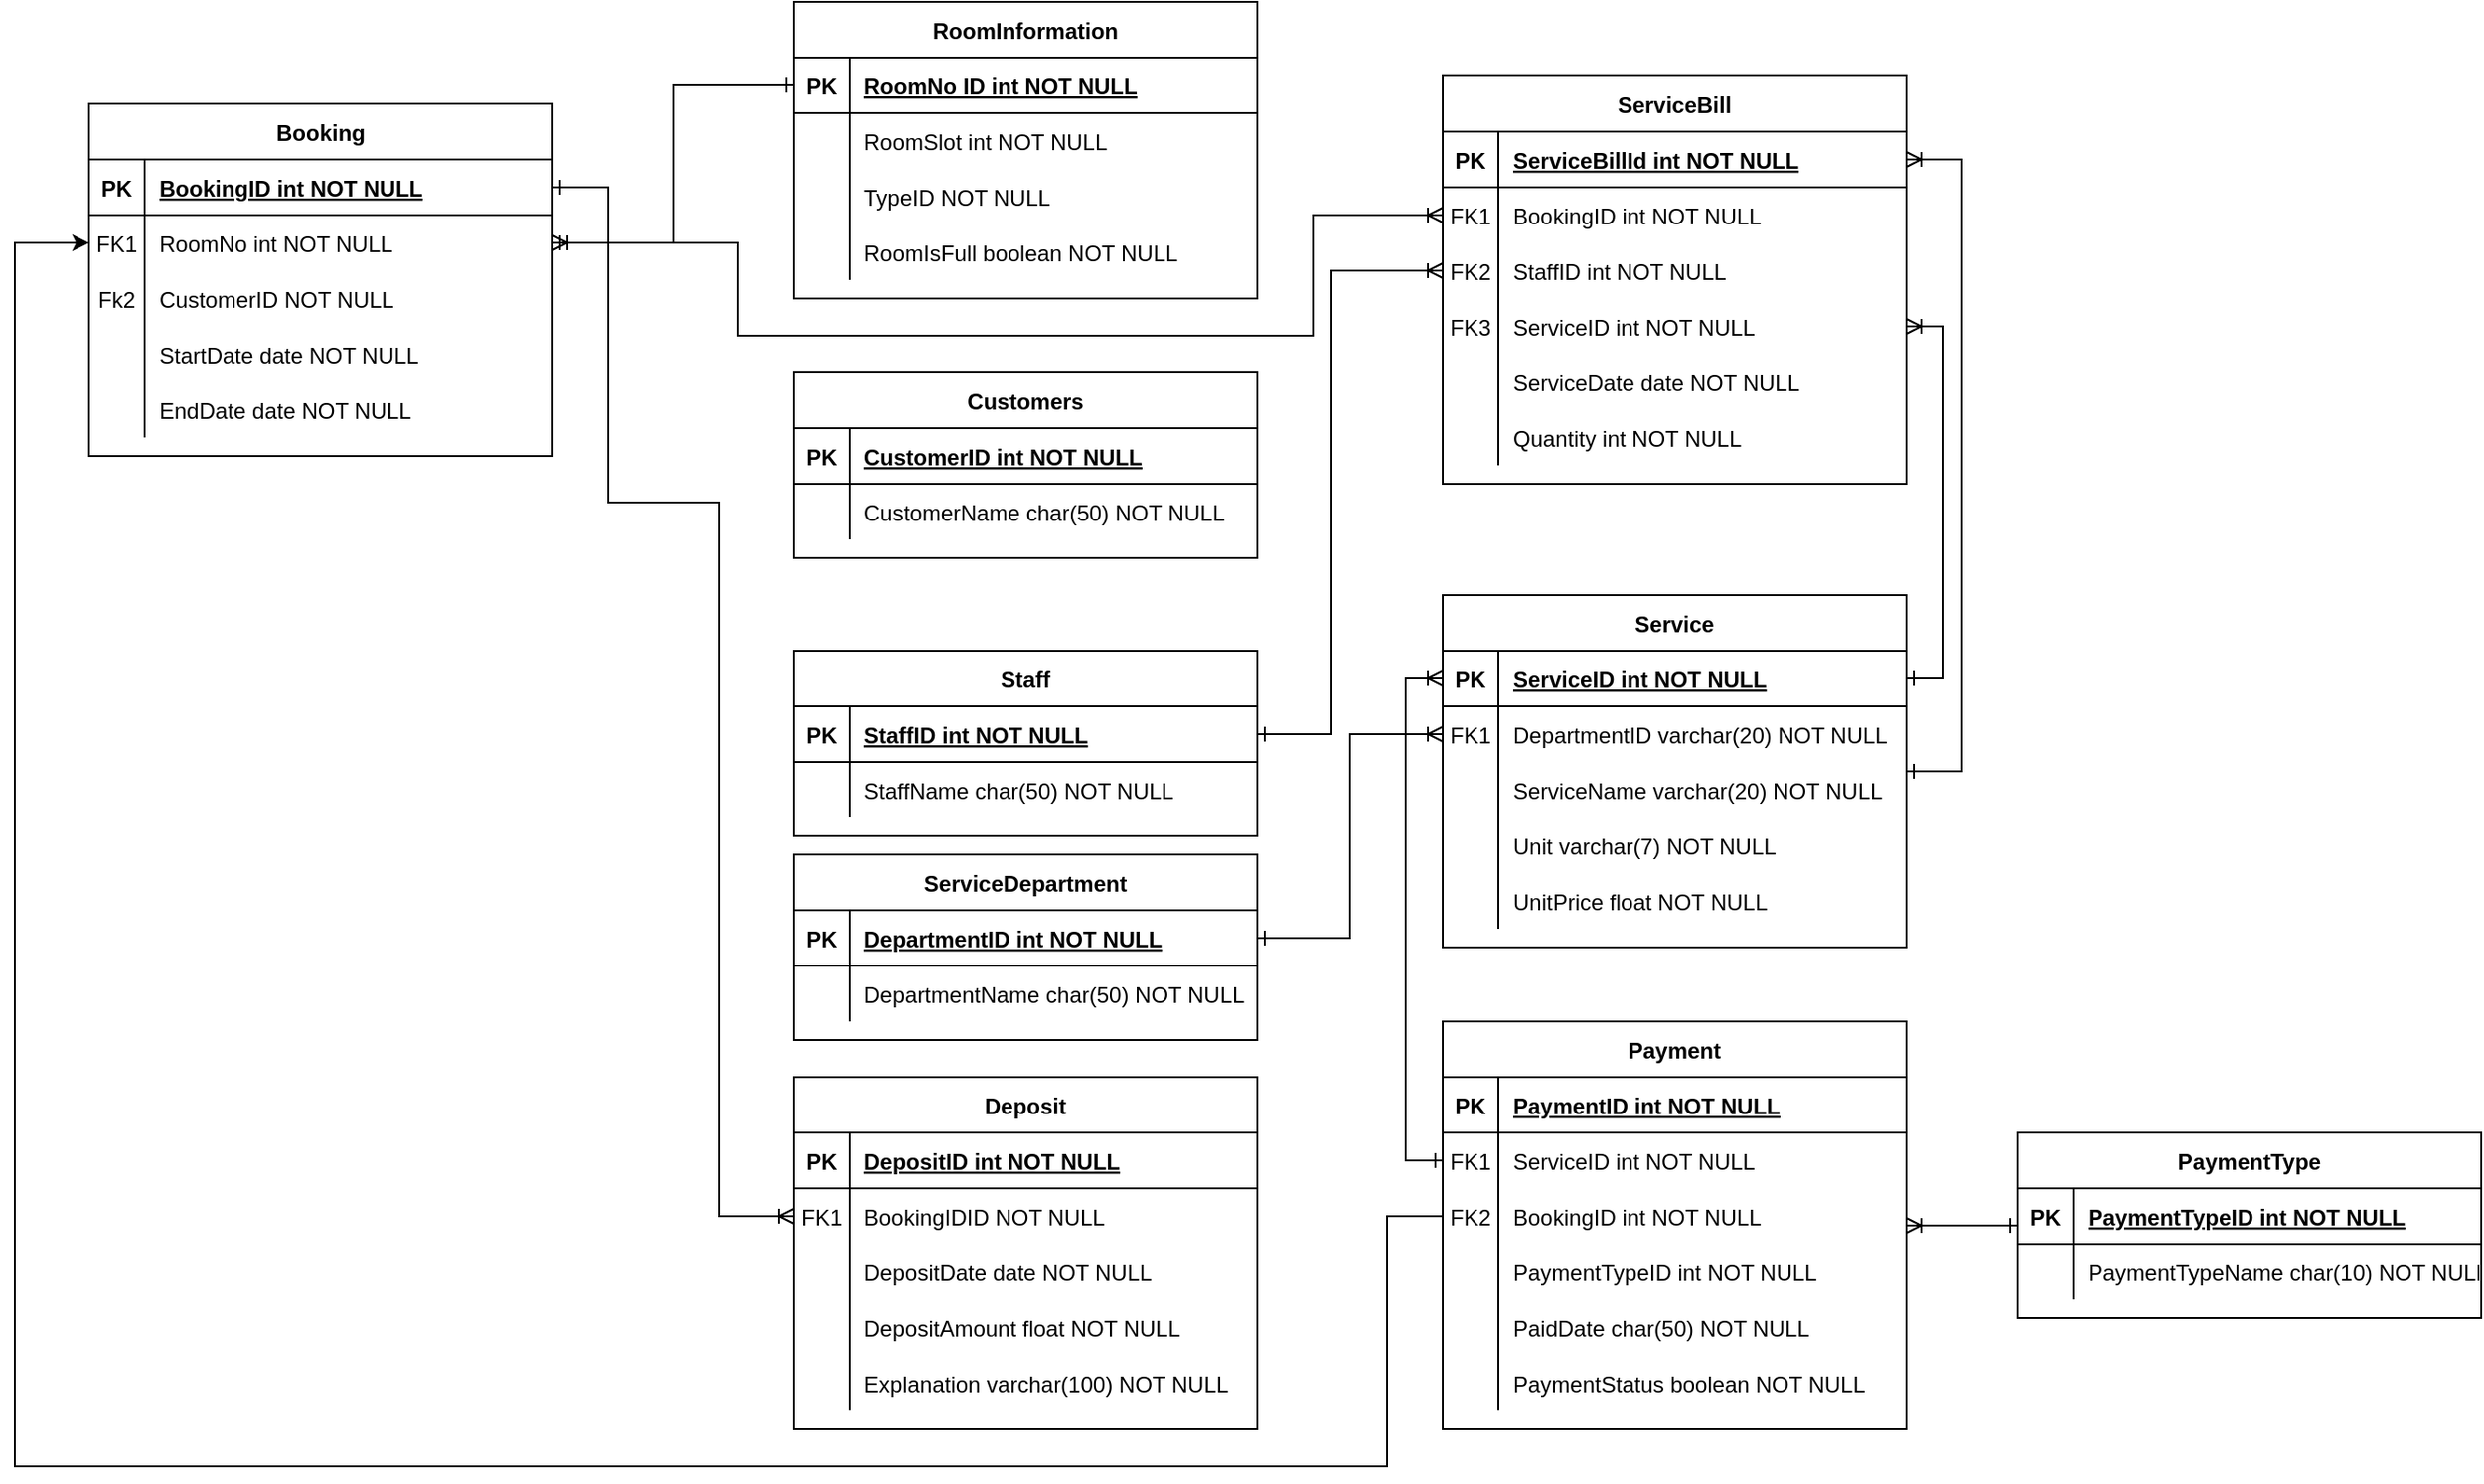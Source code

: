 <mxfile version="14.7.7" type="github">
  <diagram id="R2lEEEUBdFMjLlhIrx00" name="Page-1">
    <mxGraphModel dx="2012" dy="485" grid="1" gridSize="10" guides="1" tooltips="1" connect="1" arrows="1" fold="1" page="1" pageScale="1" pageWidth="850" pageHeight="1100" math="0" shadow="0" extFonts="Permanent Marker^https://fonts.googleapis.com/css?family=Permanent+Marker">
      <root>
        <mxCell id="0" />
        <mxCell id="1" parent="0" />
        <mxCell id="C-vyLk0tnHw3VtMMgP7b-1" value="" style="endArrow=ERoneToMany;startArrow=ERone;endFill=0;startFill=0;edgeStyle=orthogonalEdgeStyle;rounded=0;" parent="1" source="pdozgxHdHOySigWVWjLX-73" target="C-vyLk0tnHw3VtMMgP7b-6" edge="1">
          <mxGeometry width="100" height="100" relative="1" as="geometry">
            <mxPoint x="320" y="940" as="sourcePoint" />
            <mxPoint x="420" y="840" as="targetPoint" />
            <Array as="points">
              <mxPoint x="70" y="270" />
              <mxPoint x="70" y="320" />
              <mxPoint x="380" y="320" />
              <mxPoint x="380" y="255" />
            </Array>
          </mxGeometry>
        </mxCell>
        <mxCell id="C-vyLk0tnHw3VtMMgP7b-12" value="" style="edgeStyle=entityRelationEdgeStyle;endArrow=ERone;startArrow=ERoneToMany;endFill=0;startFill=0;rounded=0;" parent="1" source="C-vyLk0tnHw3VtMMgP7b-3" target="C-vyLk0tnHw3VtMMgP7b-13" edge="1">
          <mxGeometry width="100" height="100" relative="1" as="geometry">
            <mxPoint x="380" y="400" as="sourcePoint" />
            <mxPoint x="740" y="695" as="targetPoint" />
          </mxGeometry>
        </mxCell>
        <mxCell id="C-vyLk0tnHw3VtMMgP7b-2" value="ServiceBill" style="shape=table;startSize=30;container=1;collapsible=1;childLayout=tableLayout;fixedRows=1;rowLines=0;fontStyle=1;align=center;resizeLast=1;" parent="1" vertex="1">
          <mxGeometry x="450" y="180" width="250" height="220" as="geometry" />
        </mxCell>
        <mxCell id="C-vyLk0tnHw3VtMMgP7b-3" value="" style="shape=partialRectangle;collapsible=0;dropTarget=0;pointerEvents=0;fillColor=none;points=[[0,0.5],[1,0.5]];portConstraint=eastwest;top=0;left=0;right=0;bottom=1;" parent="C-vyLk0tnHw3VtMMgP7b-2" vertex="1">
          <mxGeometry y="30" width="250" height="30" as="geometry" />
        </mxCell>
        <mxCell id="C-vyLk0tnHw3VtMMgP7b-4" value="PK" style="shape=partialRectangle;overflow=hidden;connectable=0;fillColor=none;top=0;left=0;bottom=0;right=0;fontStyle=1;" parent="C-vyLk0tnHw3VtMMgP7b-3" vertex="1">
          <mxGeometry width="30" height="30" as="geometry" />
        </mxCell>
        <mxCell id="C-vyLk0tnHw3VtMMgP7b-5" value="ServiceBillId int NOT NULL " style="shape=partialRectangle;overflow=hidden;connectable=0;fillColor=none;top=0;left=0;bottom=0;right=0;align=left;spacingLeft=6;fontStyle=5;" parent="C-vyLk0tnHw3VtMMgP7b-3" vertex="1">
          <mxGeometry x="30" width="220" height="30" as="geometry" />
        </mxCell>
        <mxCell id="C-vyLk0tnHw3VtMMgP7b-6" value="" style="shape=partialRectangle;collapsible=0;dropTarget=0;pointerEvents=0;fillColor=none;points=[[0,0.5],[1,0.5]];portConstraint=eastwest;top=0;left=0;right=0;bottom=0;" parent="C-vyLk0tnHw3VtMMgP7b-2" vertex="1">
          <mxGeometry y="60" width="250" height="30" as="geometry" />
        </mxCell>
        <mxCell id="C-vyLk0tnHw3VtMMgP7b-7" value="FK1" style="shape=partialRectangle;overflow=hidden;connectable=0;fillColor=none;top=0;left=0;bottom=0;right=0;" parent="C-vyLk0tnHw3VtMMgP7b-6" vertex="1">
          <mxGeometry width="30" height="30" as="geometry" />
        </mxCell>
        <mxCell id="C-vyLk0tnHw3VtMMgP7b-8" value="BookingID int NOT NULL" style="shape=partialRectangle;overflow=hidden;connectable=0;fillColor=none;top=0;left=0;bottom=0;right=0;align=left;spacingLeft=6;" parent="C-vyLk0tnHw3VtMMgP7b-6" vertex="1">
          <mxGeometry x="30" width="220" height="30" as="geometry" />
        </mxCell>
        <mxCell id="3VsKUPw2C42cCpVu3yYq-6" value="" style="shape=partialRectangle;collapsible=0;dropTarget=0;pointerEvents=0;fillColor=none;points=[[0,0.5],[1,0.5]];portConstraint=eastwest;top=0;left=0;right=0;bottom=0;" parent="C-vyLk0tnHw3VtMMgP7b-2" vertex="1">
          <mxGeometry y="90" width="250" height="30" as="geometry" />
        </mxCell>
        <mxCell id="3VsKUPw2C42cCpVu3yYq-7" value="FK2" style="shape=partialRectangle;overflow=hidden;connectable=0;fillColor=none;top=0;left=0;bottom=0;right=0;" parent="3VsKUPw2C42cCpVu3yYq-6" vertex="1">
          <mxGeometry width="30" height="30" as="geometry" />
        </mxCell>
        <mxCell id="3VsKUPw2C42cCpVu3yYq-8" value="StaffID int NOT NULL" style="shape=partialRectangle;overflow=hidden;connectable=0;fillColor=none;top=0;left=0;bottom=0;right=0;align=left;spacingLeft=6;" parent="3VsKUPw2C42cCpVu3yYq-6" vertex="1">
          <mxGeometry x="30" width="220" height="30" as="geometry" />
        </mxCell>
        <mxCell id="3VsKUPw2C42cCpVu3yYq-26" value="" style="shape=partialRectangle;collapsible=0;dropTarget=0;pointerEvents=0;fillColor=none;points=[[0,0.5],[1,0.5]];portConstraint=eastwest;top=0;left=0;right=0;bottom=0;" parent="C-vyLk0tnHw3VtMMgP7b-2" vertex="1">
          <mxGeometry y="120" width="250" height="30" as="geometry" />
        </mxCell>
        <mxCell id="3VsKUPw2C42cCpVu3yYq-27" value="FK3" style="shape=partialRectangle;overflow=hidden;connectable=0;fillColor=none;top=0;left=0;bottom=0;right=0;" parent="3VsKUPw2C42cCpVu3yYq-26" vertex="1">
          <mxGeometry width="30" height="30" as="geometry" />
        </mxCell>
        <mxCell id="3VsKUPw2C42cCpVu3yYq-28" value="ServiceID int NOT NULL" style="shape=partialRectangle;overflow=hidden;connectable=0;fillColor=none;top=0;left=0;bottom=0;right=0;align=left;spacingLeft=6;" parent="3VsKUPw2C42cCpVu3yYq-26" vertex="1">
          <mxGeometry x="30" width="220" height="30" as="geometry" />
        </mxCell>
        <mxCell id="C-vyLk0tnHw3VtMMgP7b-9" value="" style="shape=partialRectangle;collapsible=0;dropTarget=0;pointerEvents=0;fillColor=none;points=[[0,0.5],[1,0.5]];portConstraint=eastwest;top=0;left=0;right=0;bottom=0;" parent="C-vyLk0tnHw3VtMMgP7b-2" vertex="1">
          <mxGeometry y="150" width="250" height="30" as="geometry" />
        </mxCell>
        <mxCell id="C-vyLk0tnHw3VtMMgP7b-10" value="" style="shape=partialRectangle;overflow=hidden;connectable=0;fillColor=none;top=0;left=0;bottom=0;right=0;" parent="C-vyLk0tnHw3VtMMgP7b-9" vertex="1">
          <mxGeometry width="30" height="30" as="geometry" />
        </mxCell>
        <mxCell id="C-vyLk0tnHw3VtMMgP7b-11" value="ServiceDate date NOT NULL" style="shape=partialRectangle;overflow=hidden;connectable=0;fillColor=none;top=0;left=0;bottom=0;right=0;align=left;spacingLeft=6;" parent="C-vyLk0tnHw3VtMMgP7b-9" vertex="1">
          <mxGeometry x="30" width="220" height="30" as="geometry" />
        </mxCell>
        <mxCell id="fxvT222xAMGo9lwEEvbv-1" value="" style="shape=partialRectangle;collapsible=0;dropTarget=0;pointerEvents=0;fillColor=none;points=[[0,0.5],[1,0.5]];portConstraint=eastwest;top=0;left=0;right=0;bottom=0;" parent="C-vyLk0tnHw3VtMMgP7b-2" vertex="1">
          <mxGeometry y="180" width="250" height="30" as="geometry" />
        </mxCell>
        <mxCell id="fxvT222xAMGo9lwEEvbv-2" value="" style="shape=partialRectangle;overflow=hidden;connectable=0;fillColor=none;top=0;left=0;bottom=0;right=0;" parent="fxvT222xAMGo9lwEEvbv-1" vertex="1">
          <mxGeometry width="30" height="30" as="geometry" />
        </mxCell>
        <mxCell id="fxvT222xAMGo9lwEEvbv-3" value="Quantity int NOT NULL" style="shape=partialRectangle;overflow=hidden;connectable=0;fillColor=none;top=0;left=0;bottom=0;right=0;align=left;spacingLeft=6;" parent="fxvT222xAMGo9lwEEvbv-1" vertex="1">
          <mxGeometry x="30" width="220" height="30" as="geometry" />
        </mxCell>
        <mxCell id="C-vyLk0tnHw3VtMMgP7b-13" value="Service" style="shape=table;startSize=30;container=1;collapsible=1;childLayout=tableLayout;fixedRows=1;rowLines=0;fontStyle=1;align=center;resizeLast=1;" parent="1" vertex="1">
          <mxGeometry x="450" y="460" width="250" height="190" as="geometry" />
        </mxCell>
        <mxCell id="C-vyLk0tnHw3VtMMgP7b-14" value="" style="shape=partialRectangle;collapsible=0;dropTarget=0;pointerEvents=0;fillColor=none;points=[[0,0.5],[1,0.5]];portConstraint=eastwest;top=0;left=0;right=0;bottom=1;" parent="C-vyLk0tnHw3VtMMgP7b-13" vertex="1">
          <mxGeometry y="30" width="250" height="30" as="geometry" />
        </mxCell>
        <mxCell id="C-vyLk0tnHw3VtMMgP7b-15" value="PK" style="shape=partialRectangle;overflow=hidden;connectable=0;fillColor=none;top=0;left=0;bottom=0;right=0;fontStyle=1;" parent="C-vyLk0tnHw3VtMMgP7b-14" vertex="1">
          <mxGeometry width="30" height="30" as="geometry" />
        </mxCell>
        <mxCell id="C-vyLk0tnHw3VtMMgP7b-16" value="ServiceID int NOT NULL " style="shape=partialRectangle;overflow=hidden;connectable=0;fillColor=none;top=0;left=0;bottom=0;right=0;align=left;spacingLeft=6;fontStyle=5;" parent="C-vyLk0tnHw3VtMMgP7b-14" vertex="1">
          <mxGeometry x="30" width="220" height="30" as="geometry" />
        </mxCell>
        <mxCell id="3VsKUPw2C42cCpVu3yYq-75" value="" style="shape=partialRectangle;collapsible=0;dropTarget=0;pointerEvents=0;fillColor=none;points=[[0,0.5],[1,0.5]];portConstraint=eastwest;top=0;left=0;right=0;bottom=0;" parent="C-vyLk0tnHw3VtMMgP7b-13" vertex="1">
          <mxGeometry y="60" width="250" height="30" as="geometry" />
        </mxCell>
        <mxCell id="3VsKUPw2C42cCpVu3yYq-76" value="FK1" style="shape=partialRectangle;overflow=hidden;connectable=0;fillColor=none;top=0;left=0;bottom=0;right=0;" parent="3VsKUPw2C42cCpVu3yYq-75" vertex="1">
          <mxGeometry width="30" height="30" as="geometry" />
        </mxCell>
        <mxCell id="3VsKUPw2C42cCpVu3yYq-77" value="DepartmentID varchar(20) NOT NULL" style="shape=partialRectangle;overflow=hidden;connectable=0;fillColor=none;top=0;left=0;bottom=0;right=0;align=left;spacingLeft=6;" parent="3VsKUPw2C42cCpVu3yYq-75" vertex="1">
          <mxGeometry x="30" width="220" height="30" as="geometry" />
        </mxCell>
        <mxCell id="pdozgxHdHOySigWVWjLX-59" value="" style="shape=partialRectangle;collapsible=0;dropTarget=0;pointerEvents=0;fillColor=none;points=[[0,0.5],[1,0.5]];portConstraint=eastwest;top=0;left=0;right=0;bottom=0;" parent="C-vyLk0tnHw3VtMMgP7b-13" vertex="1">
          <mxGeometry y="90" width="250" height="30" as="geometry" />
        </mxCell>
        <mxCell id="pdozgxHdHOySigWVWjLX-60" value="" style="shape=partialRectangle;overflow=hidden;connectable=0;fillColor=none;top=0;left=0;bottom=0;right=0;" parent="pdozgxHdHOySigWVWjLX-59" vertex="1">
          <mxGeometry width="30" height="30" as="geometry" />
        </mxCell>
        <mxCell id="pdozgxHdHOySigWVWjLX-61" value="ServiceName varchar(20) NOT NULL" style="shape=partialRectangle;overflow=hidden;connectable=0;fillColor=none;top=0;left=0;bottom=0;right=0;align=left;spacingLeft=6;" parent="pdozgxHdHOySigWVWjLX-59" vertex="1">
          <mxGeometry x="30" width="220" height="30" as="geometry" />
        </mxCell>
        <mxCell id="3VsKUPw2C42cCpVu3yYq-29" value="" style="shape=partialRectangle;collapsible=0;dropTarget=0;pointerEvents=0;fillColor=none;points=[[0,0.5],[1,0.5]];portConstraint=eastwest;top=0;left=0;right=0;bottom=0;" parent="C-vyLk0tnHw3VtMMgP7b-13" vertex="1">
          <mxGeometry y="120" width="250" height="30" as="geometry" />
        </mxCell>
        <mxCell id="3VsKUPw2C42cCpVu3yYq-30" value="" style="shape=partialRectangle;overflow=hidden;connectable=0;fillColor=none;top=0;left=0;bottom=0;right=0;" parent="3VsKUPw2C42cCpVu3yYq-29" vertex="1">
          <mxGeometry width="30" height="30" as="geometry" />
        </mxCell>
        <mxCell id="3VsKUPw2C42cCpVu3yYq-31" value="Unit varchar(7) NOT NULL" style="shape=partialRectangle;overflow=hidden;connectable=0;fillColor=none;top=0;left=0;bottom=0;right=0;align=left;spacingLeft=6;" parent="3VsKUPw2C42cCpVu3yYq-29" vertex="1">
          <mxGeometry x="30" width="220" height="30" as="geometry" />
        </mxCell>
        <mxCell id="3VsKUPw2C42cCpVu3yYq-32" value="" style="shape=partialRectangle;collapsible=0;dropTarget=0;pointerEvents=0;fillColor=none;points=[[0,0.5],[1,0.5]];portConstraint=eastwest;top=0;left=0;right=0;bottom=0;" parent="C-vyLk0tnHw3VtMMgP7b-13" vertex="1">
          <mxGeometry y="150" width="250" height="30" as="geometry" />
        </mxCell>
        <mxCell id="3VsKUPw2C42cCpVu3yYq-33" value="" style="shape=partialRectangle;overflow=hidden;connectable=0;fillColor=none;top=0;left=0;bottom=0;right=0;" parent="3VsKUPw2C42cCpVu3yYq-32" vertex="1">
          <mxGeometry width="30" height="30" as="geometry" />
        </mxCell>
        <mxCell id="3VsKUPw2C42cCpVu3yYq-34" value="UnitPrice float NOT NULL" style="shape=partialRectangle;overflow=hidden;connectable=0;fillColor=none;top=0;left=0;bottom=0;right=0;align=left;spacingLeft=6;" parent="3VsKUPw2C42cCpVu3yYq-32" vertex="1">
          <mxGeometry x="30" width="220" height="30" as="geometry" />
        </mxCell>
        <mxCell id="C-vyLk0tnHw3VtMMgP7b-23" value="Customers" style="shape=table;startSize=30;container=1;collapsible=1;childLayout=tableLayout;fixedRows=1;rowLines=0;fontStyle=1;align=center;resizeLast=1;" parent="1" vertex="1">
          <mxGeometry x="100" y="340" width="250" height="100" as="geometry" />
        </mxCell>
        <mxCell id="C-vyLk0tnHw3VtMMgP7b-24" value="" style="shape=partialRectangle;collapsible=0;dropTarget=0;pointerEvents=0;fillColor=none;points=[[0,0.5],[1,0.5]];portConstraint=eastwest;top=0;left=0;right=0;bottom=1;" parent="C-vyLk0tnHw3VtMMgP7b-23" vertex="1">
          <mxGeometry y="30" width="250" height="30" as="geometry" />
        </mxCell>
        <mxCell id="C-vyLk0tnHw3VtMMgP7b-25" value="PK" style="shape=partialRectangle;overflow=hidden;connectable=0;fillColor=none;top=0;left=0;bottom=0;right=0;fontStyle=1;" parent="C-vyLk0tnHw3VtMMgP7b-24" vertex="1">
          <mxGeometry width="30" height="30" as="geometry" />
        </mxCell>
        <mxCell id="C-vyLk0tnHw3VtMMgP7b-26" value="CustomerID int NOT NULL " style="shape=partialRectangle;overflow=hidden;connectable=0;fillColor=none;top=0;left=0;bottom=0;right=0;align=left;spacingLeft=6;fontStyle=5;" parent="C-vyLk0tnHw3VtMMgP7b-24" vertex="1">
          <mxGeometry x="30" width="220" height="30" as="geometry" />
        </mxCell>
        <mxCell id="C-vyLk0tnHw3VtMMgP7b-27" value="" style="shape=partialRectangle;collapsible=0;dropTarget=0;pointerEvents=0;fillColor=none;points=[[0,0.5],[1,0.5]];portConstraint=eastwest;top=0;left=0;right=0;bottom=0;" parent="C-vyLk0tnHw3VtMMgP7b-23" vertex="1">
          <mxGeometry y="60" width="250" height="30" as="geometry" />
        </mxCell>
        <mxCell id="C-vyLk0tnHw3VtMMgP7b-28" value="" style="shape=partialRectangle;overflow=hidden;connectable=0;fillColor=none;top=0;left=0;bottom=0;right=0;" parent="C-vyLk0tnHw3VtMMgP7b-27" vertex="1">
          <mxGeometry width="30" height="30" as="geometry" />
        </mxCell>
        <mxCell id="C-vyLk0tnHw3VtMMgP7b-29" value="CustomerName char(50) NOT NULL" style="shape=partialRectangle;overflow=hidden;connectable=0;fillColor=none;top=0;left=0;bottom=0;right=0;align=left;spacingLeft=6;" parent="C-vyLk0tnHw3VtMMgP7b-27" vertex="1">
          <mxGeometry x="30" width="220" height="30" as="geometry" />
        </mxCell>
        <mxCell id="3VsKUPw2C42cCpVu3yYq-9" value="Staff" style="shape=table;startSize=30;container=1;collapsible=1;childLayout=tableLayout;fixedRows=1;rowLines=0;fontStyle=1;align=center;resizeLast=1;" parent="1" vertex="1">
          <mxGeometry x="100" y="490" width="250" height="100" as="geometry" />
        </mxCell>
        <mxCell id="3VsKUPw2C42cCpVu3yYq-10" value="" style="shape=partialRectangle;collapsible=0;dropTarget=0;pointerEvents=0;fillColor=none;points=[[0,0.5],[1,0.5]];portConstraint=eastwest;top=0;left=0;right=0;bottom=1;" parent="3VsKUPw2C42cCpVu3yYq-9" vertex="1">
          <mxGeometry y="30" width="250" height="30" as="geometry" />
        </mxCell>
        <mxCell id="3VsKUPw2C42cCpVu3yYq-11" value="PK" style="shape=partialRectangle;overflow=hidden;connectable=0;fillColor=none;top=0;left=0;bottom=0;right=0;fontStyle=1;" parent="3VsKUPw2C42cCpVu3yYq-10" vertex="1">
          <mxGeometry width="30" height="30" as="geometry" />
        </mxCell>
        <mxCell id="3VsKUPw2C42cCpVu3yYq-12" value="StaffID int NOT NULL " style="shape=partialRectangle;overflow=hidden;connectable=0;fillColor=none;top=0;left=0;bottom=0;right=0;align=left;spacingLeft=6;fontStyle=5;" parent="3VsKUPw2C42cCpVu3yYq-10" vertex="1">
          <mxGeometry x="30" width="220" height="30" as="geometry" />
        </mxCell>
        <mxCell id="3VsKUPw2C42cCpVu3yYq-13" value="" style="shape=partialRectangle;collapsible=0;dropTarget=0;pointerEvents=0;fillColor=none;points=[[0,0.5],[1,0.5]];portConstraint=eastwest;top=0;left=0;right=0;bottom=0;" parent="3VsKUPw2C42cCpVu3yYq-9" vertex="1">
          <mxGeometry y="60" width="250" height="30" as="geometry" />
        </mxCell>
        <mxCell id="3VsKUPw2C42cCpVu3yYq-14" value="" style="shape=partialRectangle;overflow=hidden;connectable=0;fillColor=none;top=0;left=0;bottom=0;right=0;" parent="3VsKUPw2C42cCpVu3yYq-13" vertex="1">
          <mxGeometry width="30" height="30" as="geometry" />
        </mxCell>
        <mxCell id="3VsKUPw2C42cCpVu3yYq-15" value="StaffName char(50) NOT NULL" style="shape=partialRectangle;overflow=hidden;connectable=0;fillColor=none;top=0;left=0;bottom=0;right=0;align=left;spacingLeft=6;" parent="3VsKUPw2C42cCpVu3yYq-13" vertex="1">
          <mxGeometry x="30" width="220" height="30" as="geometry" />
        </mxCell>
        <mxCell id="3VsKUPw2C42cCpVu3yYq-19" value="ServiceDepartment" style="shape=table;startSize=30;container=1;collapsible=1;childLayout=tableLayout;fixedRows=1;rowLines=0;fontStyle=1;align=center;resizeLast=1;" parent="1" vertex="1">
          <mxGeometry x="100" y="600" width="250" height="100" as="geometry" />
        </mxCell>
        <mxCell id="3VsKUPw2C42cCpVu3yYq-20" value="" style="shape=partialRectangle;collapsible=0;dropTarget=0;pointerEvents=0;fillColor=none;points=[[0,0.5],[1,0.5]];portConstraint=eastwest;top=0;left=0;right=0;bottom=1;" parent="3VsKUPw2C42cCpVu3yYq-19" vertex="1">
          <mxGeometry y="30" width="250" height="30" as="geometry" />
        </mxCell>
        <mxCell id="3VsKUPw2C42cCpVu3yYq-21" value="PK" style="shape=partialRectangle;overflow=hidden;connectable=0;fillColor=none;top=0;left=0;bottom=0;right=0;fontStyle=1;" parent="3VsKUPw2C42cCpVu3yYq-20" vertex="1">
          <mxGeometry width="30" height="30" as="geometry" />
        </mxCell>
        <mxCell id="3VsKUPw2C42cCpVu3yYq-22" value="DepartmentID int NOT NULL " style="shape=partialRectangle;overflow=hidden;connectable=0;fillColor=none;top=0;left=0;bottom=0;right=0;align=left;spacingLeft=6;fontStyle=5;" parent="3VsKUPw2C42cCpVu3yYq-20" vertex="1">
          <mxGeometry x="30" width="220" height="30" as="geometry" />
        </mxCell>
        <mxCell id="3VsKUPw2C42cCpVu3yYq-23" value="" style="shape=partialRectangle;collapsible=0;dropTarget=0;pointerEvents=0;fillColor=none;points=[[0,0.5],[1,0.5]];portConstraint=eastwest;top=0;left=0;right=0;bottom=0;" parent="3VsKUPw2C42cCpVu3yYq-19" vertex="1">
          <mxGeometry y="60" width="250" height="30" as="geometry" />
        </mxCell>
        <mxCell id="3VsKUPw2C42cCpVu3yYq-24" value="" style="shape=partialRectangle;overflow=hidden;connectable=0;fillColor=none;top=0;left=0;bottom=0;right=0;" parent="3VsKUPw2C42cCpVu3yYq-23" vertex="1">
          <mxGeometry width="30" height="30" as="geometry" />
        </mxCell>
        <mxCell id="3VsKUPw2C42cCpVu3yYq-25" value="DepartmentName char(50) NOT NULL" style="shape=partialRectangle;overflow=hidden;connectable=0;fillColor=none;top=0;left=0;bottom=0;right=0;align=left;spacingLeft=6;" parent="3VsKUPw2C42cCpVu3yYq-23" vertex="1">
          <mxGeometry x="30" width="220" height="30" as="geometry" />
        </mxCell>
        <mxCell id="3VsKUPw2C42cCpVu3yYq-38" value="Deposit" style="shape=table;startSize=30;container=1;collapsible=1;childLayout=tableLayout;fixedRows=1;rowLines=0;fontStyle=1;align=center;resizeLast=1;" parent="1" vertex="1">
          <mxGeometry x="100" y="720" width="250" height="190" as="geometry" />
        </mxCell>
        <mxCell id="3VsKUPw2C42cCpVu3yYq-39" value="" style="shape=partialRectangle;collapsible=0;dropTarget=0;pointerEvents=0;fillColor=none;points=[[0,0.5],[1,0.5]];portConstraint=eastwest;top=0;left=0;right=0;bottom=1;" parent="3VsKUPw2C42cCpVu3yYq-38" vertex="1">
          <mxGeometry y="30" width="250" height="30" as="geometry" />
        </mxCell>
        <mxCell id="3VsKUPw2C42cCpVu3yYq-40" value="PK" style="shape=partialRectangle;overflow=hidden;connectable=0;fillColor=none;top=0;left=0;bottom=0;right=0;fontStyle=1;" parent="3VsKUPw2C42cCpVu3yYq-39" vertex="1">
          <mxGeometry width="30" height="30" as="geometry" />
        </mxCell>
        <mxCell id="3VsKUPw2C42cCpVu3yYq-41" value="DepositID int NOT NULL " style="shape=partialRectangle;overflow=hidden;connectable=0;fillColor=none;top=0;left=0;bottom=0;right=0;align=left;spacingLeft=6;fontStyle=5;" parent="3VsKUPw2C42cCpVu3yYq-39" vertex="1">
          <mxGeometry x="30" width="220" height="30" as="geometry" />
        </mxCell>
        <mxCell id="3VsKUPw2C42cCpVu3yYq-48" value="" style="shape=partialRectangle;collapsible=0;dropTarget=0;pointerEvents=0;fillColor=none;points=[[0,0.5],[1,0.5]];portConstraint=eastwest;top=0;left=0;right=0;bottom=0;" parent="3VsKUPw2C42cCpVu3yYq-38" vertex="1">
          <mxGeometry y="60" width="250" height="30" as="geometry" />
        </mxCell>
        <mxCell id="3VsKUPw2C42cCpVu3yYq-49" value="FK1" style="shape=partialRectangle;overflow=hidden;connectable=0;fillColor=none;top=0;left=0;bottom=0;right=0;" parent="3VsKUPw2C42cCpVu3yYq-48" vertex="1">
          <mxGeometry width="30" height="30" as="geometry" />
        </mxCell>
        <mxCell id="3VsKUPw2C42cCpVu3yYq-50" value="BookingIDID NOT NULL" style="shape=partialRectangle;overflow=hidden;connectable=0;fillColor=none;top=0;left=0;bottom=0;right=0;align=left;spacingLeft=6;" parent="3VsKUPw2C42cCpVu3yYq-48" vertex="1">
          <mxGeometry x="30" width="220" height="30" as="geometry" />
        </mxCell>
        <mxCell id="3VsKUPw2C42cCpVu3yYq-42" value="" style="shape=partialRectangle;collapsible=0;dropTarget=0;pointerEvents=0;fillColor=none;points=[[0,0.5],[1,0.5]];portConstraint=eastwest;top=0;left=0;right=0;bottom=0;" parent="3VsKUPw2C42cCpVu3yYq-38" vertex="1">
          <mxGeometry y="90" width="250" height="30" as="geometry" />
        </mxCell>
        <mxCell id="3VsKUPw2C42cCpVu3yYq-43" value="" style="shape=partialRectangle;overflow=hidden;connectable=0;fillColor=none;top=0;left=0;bottom=0;right=0;" parent="3VsKUPw2C42cCpVu3yYq-42" vertex="1">
          <mxGeometry width="30" height="30" as="geometry" />
        </mxCell>
        <mxCell id="3VsKUPw2C42cCpVu3yYq-44" value="DepositDate date NOT NULL" style="shape=partialRectangle;overflow=hidden;connectable=0;fillColor=none;top=0;left=0;bottom=0;right=0;align=left;spacingLeft=6;" parent="3VsKUPw2C42cCpVu3yYq-42" vertex="1">
          <mxGeometry x="30" width="220" height="30" as="geometry" />
        </mxCell>
        <mxCell id="3VsKUPw2C42cCpVu3yYq-45" value="" style="shape=partialRectangle;collapsible=0;dropTarget=0;pointerEvents=0;fillColor=none;points=[[0,0.5],[1,0.5]];portConstraint=eastwest;top=0;left=0;right=0;bottom=0;" parent="3VsKUPw2C42cCpVu3yYq-38" vertex="1">
          <mxGeometry y="120" width="250" height="30" as="geometry" />
        </mxCell>
        <mxCell id="3VsKUPw2C42cCpVu3yYq-46" value="" style="shape=partialRectangle;overflow=hidden;connectable=0;fillColor=none;top=0;left=0;bottom=0;right=0;" parent="3VsKUPw2C42cCpVu3yYq-45" vertex="1">
          <mxGeometry width="30" height="30" as="geometry" />
        </mxCell>
        <mxCell id="3VsKUPw2C42cCpVu3yYq-47" value="DepositAmount float NOT NULL" style="shape=partialRectangle;overflow=hidden;connectable=0;fillColor=none;top=0;left=0;bottom=0;right=0;align=left;spacingLeft=6;" parent="3VsKUPw2C42cCpVu3yYq-45" vertex="1">
          <mxGeometry x="30" width="220" height="30" as="geometry" />
        </mxCell>
        <mxCell id="3VsKUPw2C42cCpVu3yYq-54" value="" style="shape=partialRectangle;collapsible=0;dropTarget=0;pointerEvents=0;fillColor=none;points=[[0,0.5],[1,0.5]];portConstraint=eastwest;top=0;left=0;right=0;bottom=0;" parent="3VsKUPw2C42cCpVu3yYq-38" vertex="1">
          <mxGeometry y="150" width="250" height="30" as="geometry" />
        </mxCell>
        <mxCell id="3VsKUPw2C42cCpVu3yYq-55" value="" style="shape=partialRectangle;overflow=hidden;connectable=0;fillColor=none;top=0;left=0;bottom=0;right=0;" parent="3VsKUPw2C42cCpVu3yYq-54" vertex="1">
          <mxGeometry width="30" height="30" as="geometry" />
        </mxCell>
        <mxCell id="3VsKUPw2C42cCpVu3yYq-56" value="Explanation varchar(100) NOT NULL" style="shape=partialRectangle;overflow=hidden;connectable=0;fillColor=none;top=0;left=0;bottom=0;right=0;align=left;spacingLeft=6;" parent="3VsKUPw2C42cCpVu3yYq-54" vertex="1">
          <mxGeometry x="30" width="220" height="30" as="geometry" />
        </mxCell>
        <mxCell id="3VsKUPw2C42cCpVu3yYq-78" style="edgeStyle=orthogonalEdgeStyle;rounded=0;orthogonalLoop=1;jettySize=auto;html=1;startArrow=ERoneToMany;startFill=0;endArrow=ERone;endFill=0;exitX=1;exitY=0.5;exitDx=0;exitDy=0;" parent="1" source="3VsKUPw2C42cCpVu3yYq-26" target="C-vyLk0tnHw3VtMMgP7b-14" edge="1">
          <mxGeometry relative="1" as="geometry">
            <Array as="points">
              <mxPoint x="720" y="315" />
              <mxPoint x="720" y="505" />
            </Array>
          </mxGeometry>
        </mxCell>
        <mxCell id="fxvT222xAMGo9lwEEvbv-7" value="RoomInformation" style="shape=table;startSize=30;container=1;collapsible=1;childLayout=tableLayout;fixedRows=1;rowLines=0;fontStyle=1;align=center;resizeLast=1;" parent="1" vertex="1">
          <mxGeometry x="100" y="140" width="250" height="160" as="geometry" />
        </mxCell>
        <mxCell id="fxvT222xAMGo9lwEEvbv-8" value="" style="shape=partialRectangle;collapsible=0;dropTarget=0;pointerEvents=0;fillColor=none;points=[[0,0.5],[1,0.5]];portConstraint=eastwest;top=0;left=0;right=0;bottom=1;" parent="fxvT222xAMGo9lwEEvbv-7" vertex="1">
          <mxGeometry y="30" width="250" height="30" as="geometry" />
        </mxCell>
        <mxCell id="fxvT222xAMGo9lwEEvbv-9" value="PK" style="shape=partialRectangle;overflow=hidden;connectable=0;fillColor=none;top=0;left=0;bottom=0;right=0;fontStyle=1;" parent="fxvT222xAMGo9lwEEvbv-8" vertex="1">
          <mxGeometry width="30" height="30" as="geometry" />
        </mxCell>
        <mxCell id="fxvT222xAMGo9lwEEvbv-10" value="RoomNo ID int NOT NULL " style="shape=partialRectangle;overflow=hidden;connectable=0;fillColor=none;top=0;left=0;bottom=0;right=0;align=left;spacingLeft=6;fontStyle=5;" parent="fxvT222xAMGo9lwEEvbv-8" vertex="1">
          <mxGeometry x="30" width="220" height="30" as="geometry" />
        </mxCell>
        <mxCell id="fxvT222xAMGo9lwEEvbv-11" value="" style="shape=partialRectangle;collapsible=0;dropTarget=0;pointerEvents=0;fillColor=none;points=[[0,0.5],[1,0.5]];portConstraint=eastwest;top=0;left=0;right=0;bottom=0;" parent="fxvT222xAMGo9lwEEvbv-7" vertex="1">
          <mxGeometry y="60" width="250" height="30" as="geometry" />
        </mxCell>
        <mxCell id="fxvT222xAMGo9lwEEvbv-12" value="" style="shape=partialRectangle;overflow=hidden;connectable=0;fillColor=none;top=0;left=0;bottom=0;right=0;" parent="fxvT222xAMGo9lwEEvbv-11" vertex="1">
          <mxGeometry width="30" height="30" as="geometry" />
        </mxCell>
        <mxCell id="fxvT222xAMGo9lwEEvbv-13" value="RoomSlot int NOT NULL" style="shape=partialRectangle;overflow=hidden;connectable=0;fillColor=none;top=0;left=0;bottom=0;right=0;align=left;spacingLeft=6;" parent="fxvT222xAMGo9lwEEvbv-11" vertex="1">
          <mxGeometry x="30" width="220" height="30" as="geometry" />
        </mxCell>
        <mxCell id="fxvT222xAMGo9lwEEvbv-14" value="" style="shape=partialRectangle;collapsible=0;dropTarget=0;pointerEvents=0;fillColor=none;points=[[0,0.5],[1,0.5]];portConstraint=eastwest;top=0;left=0;right=0;bottom=0;" parent="fxvT222xAMGo9lwEEvbv-7" vertex="1">
          <mxGeometry y="90" width="250" height="30" as="geometry" />
        </mxCell>
        <mxCell id="fxvT222xAMGo9lwEEvbv-15" value="" style="shape=partialRectangle;overflow=hidden;connectable=0;fillColor=none;top=0;left=0;bottom=0;right=0;" parent="fxvT222xAMGo9lwEEvbv-14" vertex="1">
          <mxGeometry width="30" height="30" as="geometry" />
        </mxCell>
        <mxCell id="fxvT222xAMGo9lwEEvbv-16" value="TypeID NOT NULL" style="shape=partialRectangle;overflow=hidden;connectable=0;fillColor=none;top=0;left=0;bottom=0;right=0;align=left;spacingLeft=6;" parent="fxvT222xAMGo9lwEEvbv-14" vertex="1">
          <mxGeometry x="30" width="220" height="30" as="geometry" />
        </mxCell>
        <mxCell id="pdozgxHdHOySigWVWjLX-66" value="" style="shape=partialRectangle;collapsible=0;dropTarget=0;pointerEvents=0;fillColor=none;points=[[0,0.5],[1,0.5]];portConstraint=eastwest;top=0;left=0;right=0;bottom=0;" parent="fxvT222xAMGo9lwEEvbv-7" vertex="1">
          <mxGeometry y="120" width="250" height="30" as="geometry" />
        </mxCell>
        <mxCell id="pdozgxHdHOySigWVWjLX-67" value="" style="shape=partialRectangle;overflow=hidden;connectable=0;fillColor=none;top=0;left=0;bottom=0;right=0;" parent="pdozgxHdHOySigWVWjLX-66" vertex="1">
          <mxGeometry width="30" height="30" as="geometry" />
        </mxCell>
        <mxCell id="pdozgxHdHOySigWVWjLX-68" value="RoomIsFull boolean NOT NULL" style="shape=partialRectangle;overflow=hidden;connectable=0;fillColor=none;top=0;left=0;bottom=0;right=0;align=left;spacingLeft=6;" parent="pdozgxHdHOySigWVWjLX-66" vertex="1">
          <mxGeometry x="30" width="220" height="30" as="geometry" />
        </mxCell>
        <mxCell id="pdozgxHdHOySigWVWjLX-49" style="edgeStyle=orthogonalEdgeStyle;rounded=0;orthogonalLoop=1;jettySize=auto;html=1;startArrow=ERoneToMany;startFill=0;endArrow=ERone;endFill=0;" parent="1" source="pdozgxHdHOySigWVWjLX-17" target="pdozgxHdHOySigWVWjLX-33" edge="1">
          <mxGeometry relative="1" as="geometry" />
        </mxCell>
        <mxCell id="pdozgxHdHOySigWVWjLX-17" value="Payment" style="shape=table;startSize=30;container=1;collapsible=1;childLayout=tableLayout;fixedRows=1;rowLines=0;fontStyle=1;align=center;resizeLast=1;" parent="1" vertex="1">
          <mxGeometry x="450" y="690" width="250" height="220" as="geometry" />
        </mxCell>
        <mxCell id="pdozgxHdHOySigWVWjLX-18" value="" style="shape=partialRectangle;collapsible=0;dropTarget=0;pointerEvents=0;fillColor=none;points=[[0,0.5],[1,0.5]];portConstraint=eastwest;top=0;left=0;right=0;bottom=1;" parent="pdozgxHdHOySigWVWjLX-17" vertex="1">
          <mxGeometry y="30" width="250" height="30" as="geometry" />
        </mxCell>
        <mxCell id="pdozgxHdHOySigWVWjLX-19" value="PK" style="shape=partialRectangle;overflow=hidden;connectable=0;fillColor=none;top=0;left=0;bottom=0;right=0;fontStyle=1;" parent="pdozgxHdHOySigWVWjLX-18" vertex="1">
          <mxGeometry width="30" height="30" as="geometry" />
        </mxCell>
        <mxCell id="pdozgxHdHOySigWVWjLX-20" value="PaymentID int NOT NULL " style="shape=partialRectangle;overflow=hidden;connectable=0;fillColor=none;top=0;left=0;bottom=0;right=0;align=left;spacingLeft=6;fontStyle=5;" parent="pdozgxHdHOySigWVWjLX-18" vertex="1">
          <mxGeometry x="30" width="220" height="30" as="geometry" />
        </mxCell>
        <mxCell id="pdozgxHdHOySigWVWjLX-21" value="" style="shape=partialRectangle;collapsible=0;dropTarget=0;pointerEvents=0;fillColor=none;points=[[0,0.5],[1,0.5]];portConstraint=eastwest;top=0;left=0;right=0;bottom=0;" parent="pdozgxHdHOySigWVWjLX-17" vertex="1">
          <mxGeometry y="60" width="250" height="30" as="geometry" />
        </mxCell>
        <mxCell id="pdozgxHdHOySigWVWjLX-22" value="FK1" style="shape=partialRectangle;overflow=hidden;connectable=0;fillColor=none;top=0;left=0;bottom=0;right=0;" parent="pdozgxHdHOySigWVWjLX-21" vertex="1">
          <mxGeometry width="30" height="30" as="geometry" />
        </mxCell>
        <mxCell id="pdozgxHdHOySigWVWjLX-23" value="ServiceID int NOT NULL" style="shape=partialRectangle;overflow=hidden;connectable=0;fillColor=none;top=0;left=0;bottom=0;right=0;align=left;spacingLeft=6;" parent="pdozgxHdHOySigWVWjLX-21" vertex="1">
          <mxGeometry x="30" width="220" height="30" as="geometry" />
        </mxCell>
        <mxCell id="rnZHDQ94d9MbGasuKMDL-1" value="" style="shape=partialRectangle;collapsible=0;dropTarget=0;pointerEvents=0;fillColor=none;points=[[0,0.5],[1,0.5]];portConstraint=eastwest;top=0;left=0;right=0;bottom=0;" parent="pdozgxHdHOySigWVWjLX-17" vertex="1">
          <mxGeometry y="90" width="250" height="30" as="geometry" />
        </mxCell>
        <mxCell id="rnZHDQ94d9MbGasuKMDL-2" value="FK2" style="shape=partialRectangle;overflow=hidden;connectable=0;fillColor=none;top=0;left=0;bottom=0;right=0;" parent="rnZHDQ94d9MbGasuKMDL-1" vertex="1">
          <mxGeometry width="30" height="30" as="geometry" />
        </mxCell>
        <mxCell id="rnZHDQ94d9MbGasuKMDL-3" value="BookingID int NOT NULL" style="shape=partialRectangle;overflow=hidden;connectable=0;fillColor=none;top=0;left=0;bottom=0;right=0;align=left;spacingLeft=6;" parent="rnZHDQ94d9MbGasuKMDL-1" vertex="1">
          <mxGeometry x="30" width="220" height="30" as="geometry" />
        </mxCell>
        <mxCell id="pdozgxHdHOySigWVWjLX-24" value="" style="shape=partialRectangle;collapsible=0;dropTarget=0;pointerEvents=0;fillColor=none;points=[[0,0.5],[1,0.5]];portConstraint=eastwest;top=0;left=0;right=0;bottom=0;" parent="pdozgxHdHOySigWVWjLX-17" vertex="1">
          <mxGeometry y="120" width="250" height="30" as="geometry" />
        </mxCell>
        <mxCell id="pdozgxHdHOySigWVWjLX-25" value="" style="shape=partialRectangle;overflow=hidden;connectable=0;fillColor=none;top=0;left=0;bottom=0;right=0;" parent="pdozgxHdHOySigWVWjLX-24" vertex="1">
          <mxGeometry width="30" height="30" as="geometry" />
        </mxCell>
        <mxCell id="pdozgxHdHOySigWVWjLX-26" value="PaymentTypeID int NOT NULL" style="shape=partialRectangle;overflow=hidden;connectable=0;fillColor=none;top=0;left=0;bottom=0;right=0;align=left;spacingLeft=6;" parent="pdozgxHdHOySigWVWjLX-24" vertex="1">
          <mxGeometry x="30" width="220" height="30" as="geometry" />
        </mxCell>
        <mxCell id="pdozgxHdHOySigWVWjLX-30" value="" style="shape=partialRectangle;collapsible=0;dropTarget=0;pointerEvents=0;fillColor=none;points=[[0,0.5],[1,0.5]];portConstraint=eastwest;top=0;left=0;right=0;bottom=0;" parent="pdozgxHdHOySigWVWjLX-17" vertex="1">
          <mxGeometry y="150" width="250" height="30" as="geometry" />
        </mxCell>
        <mxCell id="pdozgxHdHOySigWVWjLX-31" value="" style="shape=partialRectangle;overflow=hidden;connectable=0;fillColor=none;top=0;left=0;bottom=0;right=0;" parent="pdozgxHdHOySigWVWjLX-30" vertex="1">
          <mxGeometry width="30" height="30" as="geometry" />
        </mxCell>
        <mxCell id="pdozgxHdHOySigWVWjLX-32" value="PaidDate char(50) NOT NULL" style="shape=partialRectangle;overflow=hidden;connectable=0;fillColor=none;top=0;left=0;bottom=0;right=0;align=left;spacingLeft=6;" parent="pdozgxHdHOySigWVWjLX-30" vertex="1">
          <mxGeometry x="30" width="220" height="30" as="geometry" />
        </mxCell>
        <mxCell id="pdozgxHdHOySigWVWjLX-50" value="" style="shape=partialRectangle;collapsible=0;dropTarget=0;pointerEvents=0;fillColor=none;points=[[0,0.5],[1,0.5]];portConstraint=eastwest;top=0;left=0;right=0;bottom=0;" parent="pdozgxHdHOySigWVWjLX-17" vertex="1">
          <mxGeometry y="180" width="250" height="30" as="geometry" />
        </mxCell>
        <mxCell id="pdozgxHdHOySigWVWjLX-51" value="" style="shape=partialRectangle;overflow=hidden;connectable=0;fillColor=none;top=0;left=0;bottom=0;right=0;" parent="pdozgxHdHOySigWVWjLX-50" vertex="1">
          <mxGeometry width="30" height="30" as="geometry" />
        </mxCell>
        <mxCell id="pdozgxHdHOySigWVWjLX-52" value="PaymentStatus boolean NOT NULL" style="shape=partialRectangle;overflow=hidden;connectable=0;fillColor=none;top=0;left=0;bottom=0;right=0;align=left;spacingLeft=6;" parent="pdozgxHdHOySigWVWjLX-50" vertex="1">
          <mxGeometry x="30" width="220" height="30" as="geometry" />
        </mxCell>
        <mxCell id="pdozgxHdHOySigWVWjLX-33" value="PaymentType" style="shape=table;startSize=30;container=1;collapsible=1;childLayout=tableLayout;fixedRows=1;rowLines=0;fontStyle=1;align=center;resizeLast=1;" parent="1" vertex="1">
          <mxGeometry x="760" y="750" width="250" height="100" as="geometry" />
        </mxCell>
        <mxCell id="pdozgxHdHOySigWVWjLX-54" value="" style="shape=partialRectangle;collapsible=0;dropTarget=0;pointerEvents=0;fillColor=none;points=[[0,0.5],[1,0.5]];portConstraint=eastwest;top=0;left=0;right=0;bottom=1;" parent="pdozgxHdHOySigWVWjLX-33" vertex="1">
          <mxGeometry y="30" width="250" height="30" as="geometry" />
        </mxCell>
        <mxCell id="pdozgxHdHOySigWVWjLX-55" value="PK" style="shape=partialRectangle;overflow=hidden;connectable=0;fillColor=none;top=0;left=0;bottom=0;right=0;fontStyle=1;" parent="pdozgxHdHOySigWVWjLX-54" vertex="1">
          <mxGeometry width="30" height="30" as="geometry" />
        </mxCell>
        <mxCell id="pdozgxHdHOySigWVWjLX-56" value="PaymentTypeID int NOT NULL " style="shape=partialRectangle;overflow=hidden;connectable=0;fillColor=none;top=0;left=0;bottom=0;right=0;align=left;spacingLeft=6;fontStyle=5;" parent="pdozgxHdHOySigWVWjLX-54" vertex="1">
          <mxGeometry x="30" width="220" height="30" as="geometry" />
        </mxCell>
        <mxCell id="pdozgxHdHOySigWVWjLX-46" value="" style="shape=partialRectangle;collapsible=0;dropTarget=0;pointerEvents=0;fillColor=none;points=[[0,0.5],[1,0.5]];portConstraint=eastwest;top=0;left=0;right=0;bottom=0;" parent="pdozgxHdHOySigWVWjLX-33" vertex="1">
          <mxGeometry y="60" width="250" height="30" as="geometry" />
        </mxCell>
        <mxCell id="pdozgxHdHOySigWVWjLX-47" value="" style="shape=partialRectangle;overflow=hidden;connectable=0;fillColor=none;top=0;left=0;bottom=0;right=0;" parent="pdozgxHdHOySigWVWjLX-46" vertex="1">
          <mxGeometry width="30" height="30" as="geometry" />
        </mxCell>
        <mxCell id="pdozgxHdHOySigWVWjLX-48" value="PaymentTypeName char(10) NOT NULL" style="shape=partialRectangle;overflow=hidden;connectable=0;fillColor=none;top=0;left=0;bottom=0;right=0;align=left;spacingLeft=6;" parent="pdozgxHdHOySigWVWjLX-46" vertex="1">
          <mxGeometry x="30" width="220" height="30" as="geometry" />
        </mxCell>
        <mxCell id="pdozgxHdHOySigWVWjLX-57" style="edgeStyle=orthogonalEdgeStyle;rounded=0;orthogonalLoop=1;jettySize=auto;html=1;startArrow=ERoneToMany;startFill=0;endArrow=ERone;endFill=0;" parent="1" source="3VsKUPw2C42cCpVu3yYq-48" target="pdozgxHdHOySigWVWjLX-70" edge="1">
          <mxGeometry relative="1" as="geometry">
            <Array as="points">
              <mxPoint x="60" y="795" />
              <mxPoint x="60" y="410" />
              <mxPoint y="410" />
              <mxPoint y="240" />
            </Array>
          </mxGeometry>
        </mxCell>
        <mxCell id="pdozgxHdHOySigWVWjLX-58" style="edgeStyle=orthogonalEdgeStyle;rounded=0;orthogonalLoop=1;jettySize=auto;html=1;startArrow=ERoneToMany;startFill=0;endArrow=ERone;endFill=0;" parent="1" source="C-vyLk0tnHw3VtMMgP7b-14" target="pdozgxHdHOySigWVWjLX-21" edge="1">
          <mxGeometry relative="1" as="geometry">
            <Array as="points">
              <mxPoint x="430" y="505" />
              <mxPoint x="430" y="765" />
            </Array>
          </mxGeometry>
        </mxCell>
        <mxCell id="pdozgxHdHOySigWVWjLX-62" style="edgeStyle=orthogonalEdgeStyle;rounded=0;orthogonalLoop=1;jettySize=auto;html=1;startArrow=ERoneToMany;startFill=0;endArrow=ERone;endFill=0;" parent="1" source="3VsKUPw2C42cCpVu3yYq-75" target="3VsKUPw2C42cCpVu3yYq-20" edge="1">
          <mxGeometry relative="1" as="geometry" />
        </mxCell>
        <mxCell id="pdozgxHdHOySigWVWjLX-63" style="edgeStyle=orthogonalEdgeStyle;rounded=0;orthogonalLoop=1;jettySize=auto;html=1;startArrow=ERone;startFill=0;endArrow=ERoneToMany;endFill=0;" parent="1" source="3VsKUPw2C42cCpVu3yYq-10" target="3VsKUPw2C42cCpVu3yYq-6" edge="1">
          <mxGeometry relative="1" as="geometry">
            <Array as="points">
              <mxPoint x="390" y="535" />
              <mxPoint x="390" y="285" />
            </Array>
          </mxGeometry>
        </mxCell>
        <mxCell id="pdozgxHdHOySigWVWjLX-69" value="Booking" style="shape=table;startSize=30;container=1;collapsible=1;childLayout=tableLayout;fixedRows=1;rowLines=0;fontStyle=1;align=center;resizeLast=1;" parent="1" vertex="1">
          <mxGeometry x="-280" y="195" width="250" height="190" as="geometry" />
        </mxCell>
        <mxCell id="pdozgxHdHOySigWVWjLX-70" value="" style="shape=partialRectangle;collapsible=0;dropTarget=0;pointerEvents=0;fillColor=none;points=[[0,0.5],[1,0.5]];portConstraint=eastwest;top=0;left=0;right=0;bottom=1;" parent="pdozgxHdHOySigWVWjLX-69" vertex="1">
          <mxGeometry y="30" width="250" height="30" as="geometry" />
        </mxCell>
        <mxCell id="pdozgxHdHOySigWVWjLX-71" value="PK" style="shape=partialRectangle;overflow=hidden;connectable=0;fillColor=none;top=0;left=0;bottom=0;right=0;fontStyle=1;" parent="pdozgxHdHOySigWVWjLX-70" vertex="1">
          <mxGeometry width="30" height="30" as="geometry" />
        </mxCell>
        <mxCell id="pdozgxHdHOySigWVWjLX-72" value="BookingID int NOT NULL " style="shape=partialRectangle;overflow=hidden;connectable=0;fillColor=none;top=0;left=0;bottom=0;right=0;align=left;spacingLeft=6;fontStyle=5;" parent="pdozgxHdHOySigWVWjLX-70" vertex="1">
          <mxGeometry x="30" width="220" height="30" as="geometry" />
        </mxCell>
        <mxCell id="pdozgxHdHOySigWVWjLX-73" value="" style="shape=partialRectangle;collapsible=0;dropTarget=0;pointerEvents=0;fillColor=none;points=[[0,0.5],[1,0.5]];portConstraint=eastwest;top=0;left=0;right=0;bottom=0;" parent="pdozgxHdHOySigWVWjLX-69" vertex="1">
          <mxGeometry y="60" width="250" height="30" as="geometry" />
        </mxCell>
        <mxCell id="pdozgxHdHOySigWVWjLX-74" value="FK1" style="shape=partialRectangle;overflow=hidden;connectable=0;fillColor=none;top=0;left=0;bottom=0;right=0;" parent="pdozgxHdHOySigWVWjLX-73" vertex="1">
          <mxGeometry width="30" height="30" as="geometry" />
        </mxCell>
        <mxCell id="pdozgxHdHOySigWVWjLX-75" value="RoomNo int NOT NULL" style="shape=partialRectangle;overflow=hidden;connectable=0;fillColor=none;top=0;left=0;bottom=0;right=0;align=left;spacingLeft=6;" parent="pdozgxHdHOySigWVWjLX-73" vertex="1">
          <mxGeometry x="30" width="220" height="30" as="geometry" />
        </mxCell>
        <mxCell id="pdozgxHdHOySigWVWjLX-76" value="" style="shape=partialRectangle;collapsible=0;dropTarget=0;pointerEvents=0;fillColor=none;points=[[0,0.5],[1,0.5]];portConstraint=eastwest;top=0;left=0;right=0;bottom=0;" parent="pdozgxHdHOySigWVWjLX-69" vertex="1">
          <mxGeometry y="90" width="250" height="30" as="geometry" />
        </mxCell>
        <mxCell id="pdozgxHdHOySigWVWjLX-77" value="Fk2" style="shape=partialRectangle;overflow=hidden;connectable=0;fillColor=none;top=0;left=0;bottom=0;right=0;" parent="pdozgxHdHOySigWVWjLX-76" vertex="1">
          <mxGeometry width="30" height="30" as="geometry" />
        </mxCell>
        <mxCell id="pdozgxHdHOySigWVWjLX-78" value="CustomerID NOT NULL" style="shape=partialRectangle;overflow=hidden;connectable=0;fillColor=none;top=0;left=0;bottom=0;right=0;align=left;spacingLeft=6;" parent="pdozgxHdHOySigWVWjLX-76" vertex="1">
          <mxGeometry x="30" width="220" height="30" as="geometry" />
        </mxCell>
        <mxCell id="pdozgxHdHOySigWVWjLX-79" value="" style="shape=partialRectangle;collapsible=0;dropTarget=0;pointerEvents=0;fillColor=none;points=[[0,0.5],[1,0.5]];portConstraint=eastwest;top=0;left=0;right=0;bottom=0;" parent="pdozgxHdHOySigWVWjLX-69" vertex="1">
          <mxGeometry y="120" width="250" height="30" as="geometry" />
        </mxCell>
        <mxCell id="pdozgxHdHOySigWVWjLX-80" value="" style="shape=partialRectangle;overflow=hidden;connectable=0;fillColor=none;top=0;left=0;bottom=0;right=0;" parent="pdozgxHdHOySigWVWjLX-79" vertex="1">
          <mxGeometry width="30" height="30" as="geometry" />
        </mxCell>
        <mxCell id="pdozgxHdHOySigWVWjLX-81" value="StartDate date NOT NULL" style="shape=partialRectangle;overflow=hidden;connectable=0;fillColor=none;top=0;left=0;bottom=0;right=0;align=left;spacingLeft=6;" parent="pdozgxHdHOySigWVWjLX-79" vertex="1">
          <mxGeometry x="30" width="220" height="30" as="geometry" />
        </mxCell>
        <mxCell id="pdozgxHdHOySigWVWjLX-82" value="" style="shape=partialRectangle;collapsible=0;dropTarget=0;pointerEvents=0;fillColor=none;points=[[0,0.5],[1,0.5]];portConstraint=eastwest;top=0;left=0;right=0;bottom=0;" parent="pdozgxHdHOySigWVWjLX-69" vertex="1">
          <mxGeometry y="150" width="250" height="30" as="geometry" />
        </mxCell>
        <mxCell id="pdozgxHdHOySigWVWjLX-83" value="" style="shape=partialRectangle;overflow=hidden;connectable=0;fillColor=none;top=0;left=0;bottom=0;right=0;" parent="pdozgxHdHOySigWVWjLX-82" vertex="1">
          <mxGeometry width="30" height="30" as="geometry" />
        </mxCell>
        <mxCell id="pdozgxHdHOySigWVWjLX-84" value="EndDate date NOT NULL" style="shape=partialRectangle;overflow=hidden;connectable=0;fillColor=none;top=0;left=0;bottom=0;right=0;align=left;spacingLeft=6;" parent="pdozgxHdHOySigWVWjLX-82" vertex="1">
          <mxGeometry x="30" width="220" height="30" as="geometry" />
        </mxCell>
        <mxCell id="pdozgxHdHOySigWVWjLX-85" style="edgeStyle=orthogonalEdgeStyle;rounded=0;orthogonalLoop=1;jettySize=auto;html=1;startArrow=ERoneToMany;startFill=0;endArrow=ERone;endFill=0;" parent="1" source="pdozgxHdHOySigWVWjLX-73" target="fxvT222xAMGo9lwEEvbv-8" edge="1">
          <mxGeometry relative="1" as="geometry" />
        </mxCell>
        <mxCell id="rnZHDQ94d9MbGasuKMDL-4" style="edgeStyle=orthogonalEdgeStyle;rounded=0;orthogonalLoop=1;jettySize=auto;html=1;" parent="1" source="rnZHDQ94d9MbGasuKMDL-1" target="pdozgxHdHOySigWVWjLX-73" edge="1">
          <mxGeometry relative="1" as="geometry">
            <mxPoint x="-190" y="660" as="targetPoint" />
            <Array as="points">
              <mxPoint x="420" y="795" />
              <mxPoint x="420" y="930" />
              <mxPoint x="-320" y="930" />
              <mxPoint x="-320" y="270" />
            </Array>
          </mxGeometry>
        </mxCell>
      </root>
    </mxGraphModel>
  </diagram>
</mxfile>
